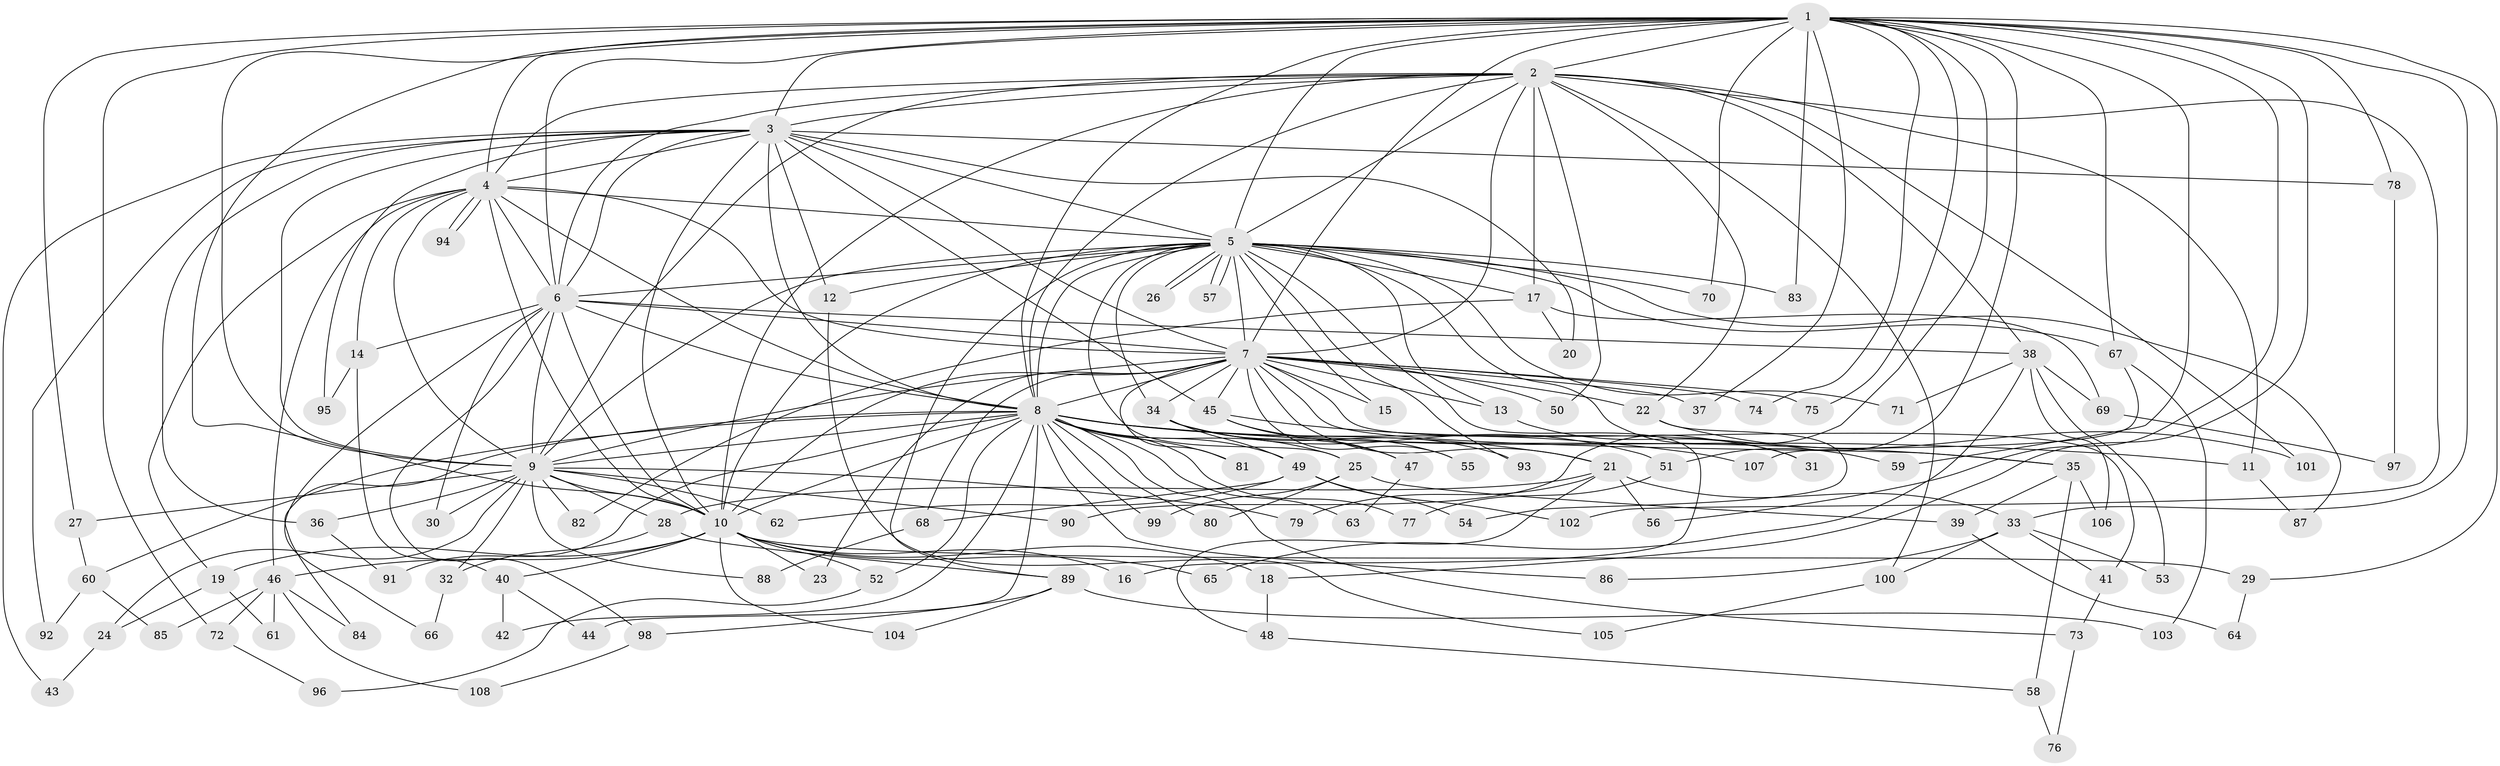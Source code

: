 // coarse degree distribution, {15: 0.029411764705882353, 11: 0.058823529411764705, 20: 0.029411764705882353, 17: 0.029411764705882353, 13: 0.029411764705882353, 14: 0.029411764705882353, 10: 0.058823529411764705, 4: 0.17647058823529413, 2: 0.11764705882352941, 7: 0.08823529411764706, 6: 0.14705882352941177, 9: 0.029411764705882353, 8: 0.029411764705882353, 3: 0.11764705882352941, 1: 0.029411764705882353}
// Generated by graph-tools (version 1.1) at 2025/49/03/04/25 22:49:37]
// undirected, 108 vertices, 241 edges
graph export_dot {
  node [color=gray90,style=filled];
  1;
  2;
  3;
  4;
  5;
  6;
  7;
  8;
  9;
  10;
  11;
  12;
  13;
  14;
  15;
  16;
  17;
  18;
  19;
  20;
  21;
  22;
  23;
  24;
  25;
  26;
  27;
  28;
  29;
  30;
  31;
  32;
  33;
  34;
  35;
  36;
  37;
  38;
  39;
  40;
  41;
  42;
  43;
  44;
  45;
  46;
  47;
  48;
  49;
  50;
  51;
  52;
  53;
  54;
  55;
  56;
  57;
  58;
  59;
  60;
  61;
  62;
  63;
  64;
  65;
  66;
  67;
  68;
  69;
  70;
  71;
  72;
  73;
  74;
  75;
  76;
  77;
  78;
  79;
  80;
  81;
  82;
  83;
  84;
  85;
  86;
  87;
  88;
  89;
  90;
  91;
  92;
  93;
  94;
  95;
  96;
  97;
  98;
  99;
  100;
  101;
  102;
  103;
  104;
  105;
  106;
  107;
  108;
  1 -- 2;
  1 -- 3;
  1 -- 4;
  1 -- 5;
  1 -- 6;
  1 -- 7;
  1 -- 8;
  1 -- 9;
  1 -- 10;
  1 -- 18;
  1 -- 27;
  1 -- 29;
  1 -- 33;
  1 -- 37;
  1 -- 51;
  1 -- 56;
  1 -- 59;
  1 -- 67;
  1 -- 70;
  1 -- 72;
  1 -- 74;
  1 -- 75;
  1 -- 78;
  1 -- 83;
  1 -- 90;
  2 -- 3;
  2 -- 4;
  2 -- 5;
  2 -- 6;
  2 -- 7;
  2 -- 8;
  2 -- 9;
  2 -- 10;
  2 -- 11;
  2 -- 17;
  2 -- 22;
  2 -- 38;
  2 -- 50;
  2 -- 100;
  2 -- 101;
  2 -- 102;
  3 -- 4;
  3 -- 5;
  3 -- 6;
  3 -- 7;
  3 -- 8;
  3 -- 9;
  3 -- 10;
  3 -- 12;
  3 -- 20;
  3 -- 36;
  3 -- 43;
  3 -- 45;
  3 -- 78;
  3 -- 92;
  3 -- 95;
  4 -- 5;
  4 -- 6;
  4 -- 7;
  4 -- 8;
  4 -- 9;
  4 -- 10;
  4 -- 14;
  4 -- 19;
  4 -- 46;
  4 -- 94;
  4 -- 94;
  5 -- 6;
  5 -- 7;
  5 -- 8;
  5 -- 9;
  5 -- 10;
  5 -- 12;
  5 -- 13;
  5 -- 15;
  5 -- 16;
  5 -- 17;
  5 -- 25;
  5 -- 26;
  5 -- 26;
  5 -- 31;
  5 -- 34;
  5 -- 57;
  5 -- 57;
  5 -- 67;
  5 -- 70;
  5 -- 71;
  5 -- 83;
  5 -- 87;
  5 -- 89;
  5 -- 93;
  6 -- 7;
  6 -- 8;
  6 -- 9;
  6 -- 10;
  6 -- 14;
  6 -- 30;
  6 -- 38;
  6 -- 66;
  6 -- 98;
  7 -- 8;
  7 -- 9;
  7 -- 10;
  7 -- 13;
  7 -- 15;
  7 -- 21;
  7 -- 22;
  7 -- 23;
  7 -- 34;
  7 -- 35;
  7 -- 37;
  7 -- 41;
  7 -- 45;
  7 -- 50;
  7 -- 55;
  7 -- 68;
  7 -- 74;
  7 -- 75;
  7 -- 81;
  8 -- 9;
  8 -- 10;
  8 -- 11;
  8 -- 21;
  8 -- 25;
  8 -- 35;
  8 -- 42;
  8 -- 44;
  8 -- 49;
  8 -- 52;
  8 -- 60;
  8 -- 63;
  8 -- 73;
  8 -- 77;
  8 -- 80;
  8 -- 81;
  8 -- 84;
  8 -- 86;
  8 -- 91;
  8 -- 99;
  8 -- 107;
  9 -- 10;
  9 -- 24;
  9 -- 27;
  9 -- 28;
  9 -- 30;
  9 -- 32;
  9 -- 36;
  9 -- 62;
  9 -- 79;
  9 -- 82;
  9 -- 88;
  9 -- 90;
  10 -- 16;
  10 -- 18;
  10 -- 19;
  10 -- 23;
  10 -- 29;
  10 -- 40;
  10 -- 46;
  10 -- 52;
  10 -- 65;
  10 -- 104;
  11 -- 87;
  12 -- 105;
  13 -- 31;
  14 -- 40;
  14 -- 95;
  17 -- 20;
  17 -- 69;
  17 -- 82;
  18 -- 48;
  19 -- 24;
  19 -- 61;
  21 -- 28;
  21 -- 33;
  21 -- 48;
  21 -- 56;
  21 -- 79;
  22 -- 54;
  22 -- 101;
  24 -- 43;
  25 -- 39;
  25 -- 80;
  25 -- 99;
  27 -- 60;
  28 -- 32;
  28 -- 89;
  29 -- 64;
  32 -- 66;
  33 -- 41;
  33 -- 53;
  33 -- 86;
  33 -- 100;
  34 -- 47;
  34 -- 49;
  34 -- 51;
  34 -- 93;
  35 -- 39;
  35 -- 58;
  35 -- 106;
  36 -- 91;
  38 -- 53;
  38 -- 65;
  38 -- 69;
  38 -- 71;
  38 -- 106;
  39 -- 64;
  40 -- 42;
  40 -- 44;
  41 -- 73;
  45 -- 47;
  45 -- 55;
  45 -- 59;
  46 -- 61;
  46 -- 72;
  46 -- 84;
  46 -- 85;
  46 -- 108;
  47 -- 63;
  48 -- 58;
  49 -- 54;
  49 -- 62;
  49 -- 68;
  49 -- 102;
  51 -- 77;
  52 -- 96;
  58 -- 76;
  60 -- 85;
  60 -- 92;
  67 -- 103;
  67 -- 107;
  68 -- 88;
  69 -- 97;
  72 -- 96;
  73 -- 76;
  78 -- 97;
  89 -- 98;
  89 -- 103;
  89 -- 104;
  98 -- 108;
  100 -- 105;
}
